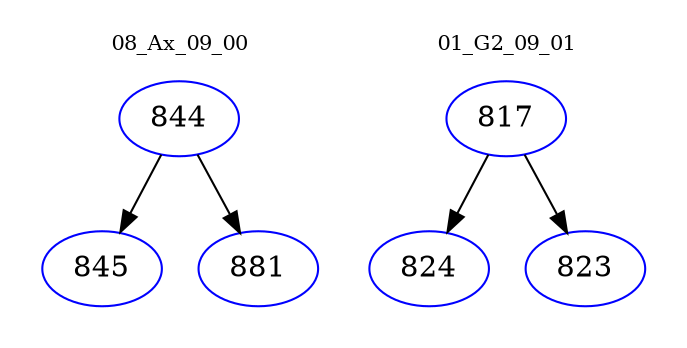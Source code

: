 digraph{
subgraph cluster_0 {
color = white
label = "08_Ax_09_00";
fontsize=10;
T0_844 [label="844", color="blue"]
T0_844 -> T0_845 [color="black"]
T0_845 [label="845", color="blue"]
T0_844 -> T0_881 [color="black"]
T0_881 [label="881", color="blue"]
}
subgraph cluster_1 {
color = white
label = "01_G2_09_01";
fontsize=10;
T1_817 [label="817", color="blue"]
T1_817 -> T1_824 [color="black"]
T1_824 [label="824", color="blue"]
T1_817 -> T1_823 [color="black"]
T1_823 [label="823", color="blue"]
}
}
